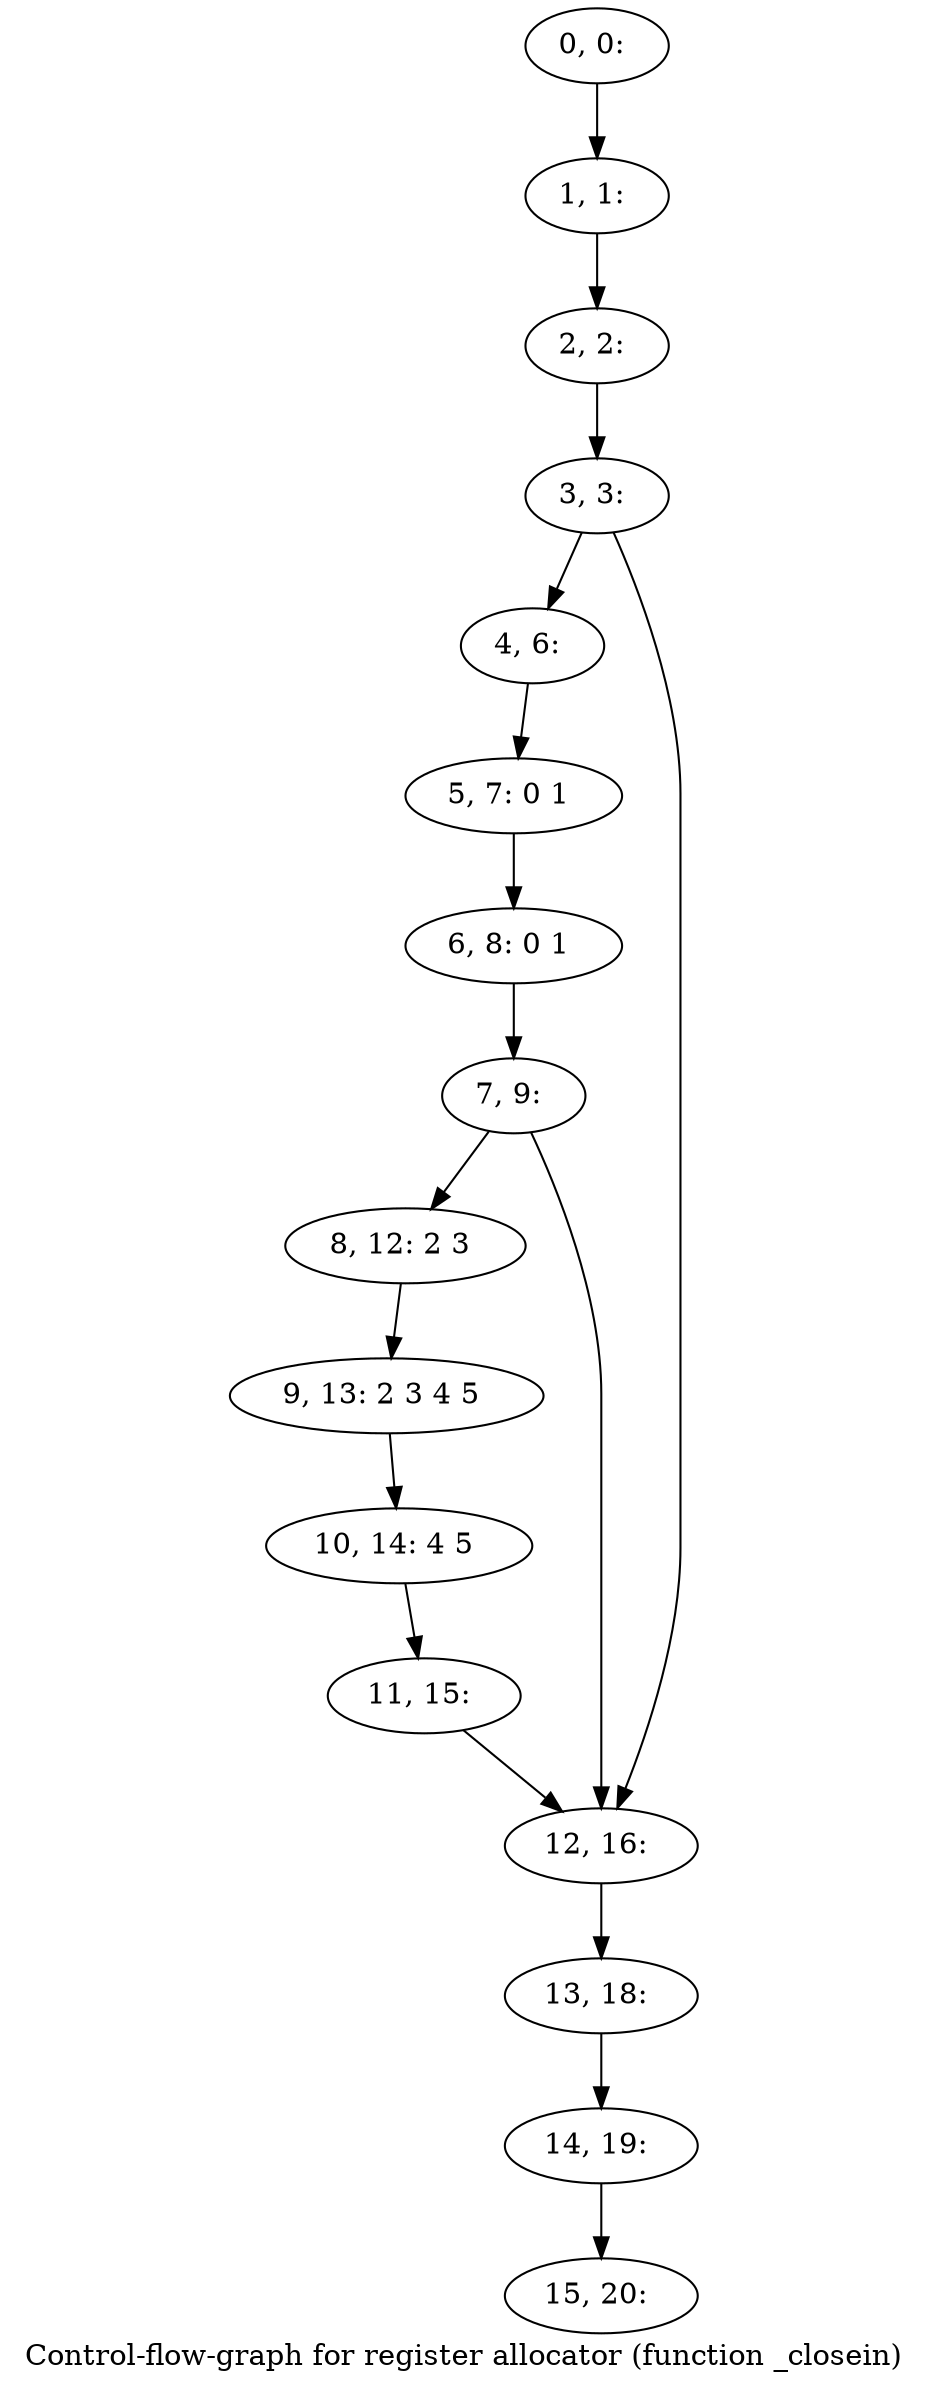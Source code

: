 digraph G {
graph [label="Control-flow-graph for register allocator (function _closein)"]
0[label="0, 0: "];
1[label="1, 1: "];
2[label="2, 2: "];
3[label="3, 3: "];
4[label="4, 6: "];
5[label="5, 7: 0 1 "];
6[label="6, 8: 0 1 "];
7[label="7, 9: "];
8[label="8, 12: 2 3 "];
9[label="9, 13: 2 3 4 5 "];
10[label="10, 14: 4 5 "];
11[label="11, 15: "];
12[label="12, 16: "];
13[label="13, 18: "];
14[label="14, 19: "];
15[label="15, 20: "];
0->1 ;
1->2 ;
2->3 ;
3->4 ;
3->12 ;
4->5 ;
5->6 ;
6->7 ;
7->8 ;
7->12 ;
8->9 ;
9->10 ;
10->11 ;
11->12 ;
12->13 ;
13->14 ;
14->15 ;
}
